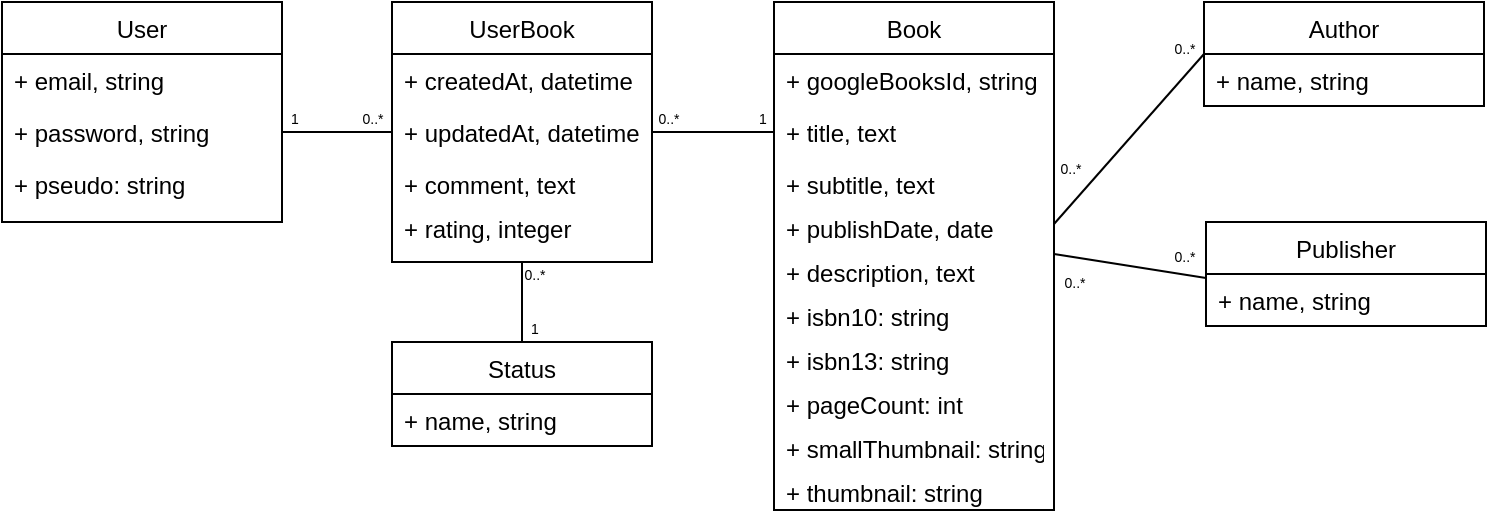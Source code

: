 <mxfile>
    <diagram id="mpNHXdHUBOE0vOj_oSmy" name="Page-1">
        <mxGraphModel dx="1191" dy="450" grid="1" gridSize="10" guides="1" tooltips="1" connect="1" arrows="1" fold="1" page="1" pageScale="1" pageWidth="827" pageHeight="1169" math="0" shadow="0">
            <root>
                <mxCell id="0"/>
                <mxCell id="1" parent="0"/>
                <mxCell id="2" value="User" style="swimlane;fontStyle=0;childLayout=stackLayout;horizontal=1;startSize=26;fillColor=none;horizontalStack=0;resizeParent=1;resizeParentMax=0;resizeLast=0;collapsible=1;marginBottom=0;" vertex="1" parent="1">
                    <mxGeometry x="27" y="30" width="140" height="110" as="geometry"/>
                </mxCell>
                <mxCell id="3" value="+ email, string" style="text;strokeColor=none;fillColor=none;align=left;verticalAlign=top;spacingLeft=4;spacingRight=4;overflow=hidden;rotatable=0;points=[[0,0.5],[1,0.5]];portConstraint=eastwest;" vertex="1" parent="2">
                    <mxGeometry y="26" width="140" height="26" as="geometry"/>
                </mxCell>
                <mxCell id="4" value="+ password, string" style="text;strokeColor=none;fillColor=none;align=left;verticalAlign=top;spacingLeft=4;spacingRight=4;overflow=hidden;rotatable=0;points=[[0,0.5],[1,0.5]];portConstraint=eastwest;" vertex="1" parent="2">
                    <mxGeometry y="52" width="140" height="26" as="geometry"/>
                </mxCell>
                <mxCell id="5" value="+ pseudo: string" style="text;strokeColor=none;fillColor=none;align=left;verticalAlign=top;spacingLeft=4;spacingRight=4;overflow=hidden;rotatable=0;points=[[0,0.5],[1,0.5]];portConstraint=eastwest;" vertex="1" parent="2">
                    <mxGeometry y="78" width="140" height="32" as="geometry"/>
                </mxCell>
                <mxCell id="6" value="UserBook" style="swimlane;fontStyle=0;childLayout=stackLayout;horizontal=1;startSize=26;fillColor=none;horizontalStack=0;resizeParent=1;resizeParentMax=0;resizeLast=0;collapsible=1;marginBottom=0;" vertex="1" parent="1">
                    <mxGeometry x="222" y="30" width="130" height="130" as="geometry"/>
                </mxCell>
                <mxCell id="7" value="+ createdAt, datetime" style="text;strokeColor=none;fillColor=none;align=left;verticalAlign=top;spacingLeft=4;spacingRight=4;overflow=hidden;rotatable=0;points=[[0,0.5],[1,0.5]];portConstraint=eastwest;" vertex="1" parent="6">
                    <mxGeometry y="26" width="130" height="26" as="geometry"/>
                </mxCell>
                <mxCell id="8" value="+ updatedAt, datetime" style="text;strokeColor=none;fillColor=none;align=left;verticalAlign=top;spacingLeft=4;spacingRight=4;overflow=hidden;rotatable=0;points=[[0,0.5],[1,0.5]];portConstraint=eastwest;" vertex="1" parent="6">
                    <mxGeometry y="52" width="130" height="26" as="geometry"/>
                </mxCell>
                <mxCell id="9" value="+ comment, text" style="text;strokeColor=none;fillColor=none;align=left;verticalAlign=top;spacingLeft=4;spacingRight=4;overflow=hidden;rotatable=0;points=[[0,0.5],[1,0.5]];portConstraint=eastwest;" vertex="1" parent="6">
                    <mxGeometry y="78" width="130" height="22" as="geometry"/>
                </mxCell>
                <mxCell id="10" value="+ rating, integer" style="text;strokeColor=none;fillColor=none;align=left;verticalAlign=top;spacingLeft=4;spacingRight=4;overflow=hidden;rotatable=0;points=[[0,0.5],[1,0.5]];portConstraint=eastwest;" vertex="1" parent="6">
                    <mxGeometry y="100" width="130" height="30" as="geometry"/>
                </mxCell>
                <mxCell id="11" value="Status" style="swimlane;fontStyle=0;childLayout=stackLayout;horizontal=1;startSize=26;fillColor=none;horizontalStack=0;resizeParent=1;resizeParentMax=0;resizeLast=0;collapsible=1;marginBottom=0;" vertex="1" parent="1">
                    <mxGeometry x="222" y="200" width="130" height="52" as="geometry"/>
                </mxCell>
                <mxCell id="12" value="+ name, string" style="text;strokeColor=none;fillColor=none;align=left;verticalAlign=top;spacingLeft=4;spacingRight=4;overflow=hidden;rotatable=0;points=[[0,0.5],[1,0.5]];portConstraint=eastwest;" vertex="1" parent="11">
                    <mxGeometry y="26" width="130" height="26" as="geometry"/>
                </mxCell>
                <mxCell id="16" value="Book" style="swimlane;fontStyle=0;childLayout=stackLayout;horizontal=1;startSize=26;fillColor=none;horizontalStack=0;resizeParent=1;resizeParentMax=0;resizeLast=0;collapsible=1;marginBottom=0;" vertex="1" parent="1">
                    <mxGeometry x="413" y="30" width="140" height="254" as="geometry"/>
                </mxCell>
                <mxCell id="17" value="+ googleBooksId, string" style="text;strokeColor=none;fillColor=none;align=left;verticalAlign=top;spacingLeft=4;spacingRight=4;overflow=hidden;rotatable=0;points=[[0,0.5],[1,0.5]];portConstraint=eastwest;" vertex="1" parent="16">
                    <mxGeometry y="26" width="140" height="26" as="geometry"/>
                </mxCell>
                <mxCell id="18" value="+ title, text" style="text;strokeColor=none;fillColor=none;align=left;verticalAlign=top;spacingLeft=4;spacingRight=4;overflow=hidden;rotatable=0;points=[[0,0.5],[1,0.5]];portConstraint=eastwest;" vertex="1" parent="16">
                    <mxGeometry y="52" width="140" height="26" as="geometry"/>
                </mxCell>
                <mxCell id="19" value="+ subtitle, text" style="text;strokeColor=none;fillColor=none;align=left;verticalAlign=top;spacingLeft=4;spacingRight=4;overflow=hidden;rotatable=0;points=[[0,0.5],[1,0.5]];portConstraint=eastwest;" vertex="1" parent="16">
                    <mxGeometry y="78" width="140" height="22" as="geometry"/>
                </mxCell>
                <mxCell id="20" value="+ publishDate, date" style="text;strokeColor=none;fillColor=none;align=left;verticalAlign=top;spacingLeft=4;spacingRight=4;overflow=hidden;rotatable=0;points=[[0,0.5],[1,0.5]];portConstraint=eastwest;" vertex="1" parent="16">
                    <mxGeometry y="100" width="140" height="22" as="geometry"/>
                </mxCell>
                <mxCell id="23" value="+ description, text" style="text;strokeColor=none;fillColor=none;align=left;verticalAlign=top;spacingLeft=4;spacingRight=4;overflow=hidden;rotatable=0;points=[[0,0.5],[1,0.5]];portConstraint=eastwest;" vertex="1" parent="16">
                    <mxGeometry y="122" width="140" height="22" as="geometry"/>
                </mxCell>
                <mxCell id="22" value="+ isbn10: string" style="text;strokeColor=none;fillColor=none;align=left;verticalAlign=top;spacingLeft=4;spacingRight=4;overflow=hidden;rotatable=0;points=[[0,0.5],[1,0.5]];portConstraint=eastwest;" vertex="1" parent="16">
                    <mxGeometry y="144" width="140" height="22" as="geometry"/>
                </mxCell>
                <mxCell id="24" value="+ isbn13: string" style="text;strokeColor=none;fillColor=none;align=left;verticalAlign=top;spacingLeft=4;spacingRight=4;overflow=hidden;rotatable=0;points=[[0,0.5],[1,0.5]];portConstraint=eastwest;" vertex="1" parent="16">
                    <mxGeometry y="166" width="140" height="22" as="geometry"/>
                </mxCell>
                <mxCell id="25" value="+ pageCount: int" style="text;strokeColor=none;fillColor=none;align=left;verticalAlign=top;spacingLeft=4;spacingRight=4;overflow=hidden;rotatable=0;points=[[0,0.5],[1,0.5]];portConstraint=eastwest;" vertex="1" parent="16">
                    <mxGeometry y="188" width="140" height="22" as="geometry"/>
                </mxCell>
                <mxCell id="26" value="+ smallThumbnail: string" style="text;strokeColor=none;fillColor=none;align=left;verticalAlign=top;spacingLeft=4;spacingRight=4;overflow=hidden;rotatable=0;points=[[0,0.5],[1,0.5]];portConstraint=eastwest;" vertex="1" parent="16">
                    <mxGeometry y="210" width="140" height="22" as="geometry"/>
                </mxCell>
                <mxCell id="21" value="+ thumbnail: string" style="text;strokeColor=none;fillColor=none;align=left;verticalAlign=top;spacingLeft=4;spacingRight=4;overflow=hidden;rotatable=0;points=[[0,0.5],[1,0.5]];portConstraint=eastwest;" vertex="1" parent="16">
                    <mxGeometry y="232" width="140" height="22" as="geometry"/>
                </mxCell>
                <mxCell id="46" style="edgeStyle=none;html=1;exitX=0;exitY=0.5;exitDx=0;exitDy=0;entryX=1;entryY=0.5;entryDx=0;entryDy=0;fontSize=7;endArrow=none;endFill=0;" edge="1" parent="1" source="27" target="20">
                    <mxGeometry relative="1" as="geometry"/>
                </mxCell>
                <mxCell id="47" value="0..*" style="edgeLabel;html=1;align=center;verticalAlign=middle;resizable=0;points=[];fontSize=7;" vertex="1" connectable="0" parent="46">
                    <mxGeometry x="0.588" y="-3" relative="1" as="geometry">
                        <mxPoint x="-5" y="-8" as="offset"/>
                    </mxGeometry>
                </mxCell>
                <mxCell id="48" value="0..*" style="edgeLabel;html=1;align=center;verticalAlign=middle;resizable=0;points=[];fontSize=7;" vertex="1" connectable="0" parent="46">
                    <mxGeometry x="-0.839" relative="1" as="geometry">
                        <mxPoint x="-4" y="-9" as="offset"/>
                    </mxGeometry>
                </mxCell>
                <mxCell id="27" value="Author" style="swimlane;fontStyle=0;childLayout=stackLayout;horizontal=1;startSize=26;fillColor=none;horizontalStack=0;resizeParent=1;resizeParentMax=0;resizeLast=0;collapsible=1;marginBottom=0;" vertex="1" parent="1">
                    <mxGeometry x="628" y="30" width="140" height="52" as="geometry"/>
                </mxCell>
                <mxCell id="28" value="+ name, string" style="text;strokeColor=none;fillColor=none;align=left;verticalAlign=top;spacingLeft=4;spacingRight=4;overflow=hidden;rotatable=0;points=[[0,0.5],[1,0.5]];portConstraint=eastwest;" vertex="1" parent="27">
                    <mxGeometry y="26" width="140" height="26" as="geometry"/>
                </mxCell>
                <mxCell id="29" value="Publisher" style="swimlane;fontStyle=0;childLayout=stackLayout;horizontal=1;startSize=26;fillColor=none;horizontalStack=0;resizeParent=1;resizeParentMax=0;resizeLast=0;collapsible=1;marginBottom=0;" vertex="1" parent="1">
                    <mxGeometry x="629" y="140" width="140" height="52" as="geometry"/>
                </mxCell>
                <mxCell id="30" value="+ name, string" style="text;strokeColor=none;fillColor=none;align=left;verticalAlign=top;spacingLeft=4;spacingRight=4;overflow=hidden;rotatable=0;points=[[0,0.5],[1,0.5]];portConstraint=eastwest;" vertex="1" parent="29">
                    <mxGeometry y="26" width="140" height="26" as="geometry"/>
                </mxCell>
                <mxCell id="34" style="edgeStyle=none;html=1;exitX=1;exitY=0.5;exitDx=0;exitDy=0;entryX=0;entryY=0.5;entryDx=0;entryDy=0;endArrow=none;endFill=0;" edge="1" parent="1" source="8" target="18">
                    <mxGeometry relative="1" as="geometry"/>
                </mxCell>
                <mxCell id="38" value="0..*" style="edgeLabel;html=1;align=center;verticalAlign=middle;resizable=0;points=[];fontSize=7;" vertex="1" connectable="0" parent="34">
                    <mxGeometry x="-0.817" relative="1" as="geometry">
                        <mxPoint x="2" y="-6" as="offset"/>
                    </mxGeometry>
                </mxCell>
                <mxCell id="39" value="1" style="edgeLabel;html=1;align=center;verticalAlign=middle;resizable=0;points=[];fontSize=7;" vertex="1" connectable="0" parent="34">
                    <mxGeometry x="0.783" relative="1" as="geometry">
                        <mxPoint y="-6" as="offset"/>
                    </mxGeometry>
                </mxCell>
                <mxCell id="31" value="" style="endArrow=none;endFill=0;endSize=24;html=1;exitX=1;exitY=0.5;exitDx=0;exitDy=0;entryX=0;entryY=0.5;entryDx=0;entryDy=0;align=center;fontSize=8;" edge="1" parent="1" source="4" target="8">
                    <mxGeometry width="160" relative="1" as="geometry">
                        <mxPoint x="310" y="180" as="sourcePoint"/>
                        <mxPoint x="470" y="180" as="targetPoint"/>
                    </mxGeometry>
                </mxCell>
                <mxCell id="35" value="&lt;span style=&quot;font-size: 7px;&quot;&gt;1&lt;/span&gt;" style="edgeLabel;html=1;align=center;verticalAlign=middle;resizable=0;points=[];" vertex="1" connectable="0" parent="31">
                    <mxGeometry x="-0.095" relative="1" as="geometry">
                        <mxPoint x="-19" y="-8" as="offset"/>
                    </mxGeometry>
                </mxCell>
                <mxCell id="36" value="&lt;span style=&quot;font-size: 7px;&quot;&gt;0..*&lt;/span&gt;" style="edgeLabel;html=1;align=center;verticalAlign=middle;resizable=0;points=[];" vertex="1" connectable="0" parent="1">
                    <mxGeometry x="212.0" y="88" as="geometry">
                        <mxPoint y="-1" as="offset"/>
                    </mxGeometry>
                </mxCell>
                <mxCell id="41" value="" style="endArrow=none;html=1;fontSize=7;entryX=0.5;entryY=0;entryDx=0;entryDy=0;exitX=0.5;exitY=0.993;exitDx=0;exitDy=0;exitPerimeter=0;" edge="1" parent="1" source="10" target="11">
                    <mxGeometry relative="1" as="geometry">
                        <mxPoint x="240" y="160" as="sourcePoint"/>
                        <mxPoint x="400" y="160" as="targetPoint"/>
                    </mxGeometry>
                </mxCell>
                <mxCell id="44" value="1" style="edgeLabel;html=1;align=center;verticalAlign=middle;resizable=0;points=[];fontSize=7;" vertex="1" connectable="0" parent="41">
                    <mxGeometry x="0.689" y="-1" relative="1" as="geometry">
                        <mxPoint x="7" as="offset"/>
                    </mxGeometry>
                </mxCell>
                <mxCell id="45" value="0..*" style="edgeLabel;html=1;align=center;verticalAlign=middle;resizable=0;points=[];fontSize=7;" vertex="1" connectable="0" parent="41">
                    <mxGeometry x="-0.77" y="-1" relative="1" as="geometry">
                        <mxPoint x="7" y="2" as="offset"/>
                    </mxGeometry>
                </mxCell>
                <mxCell id="49" value="" style="edgeStyle=none;html=1;fontSize=7;endArrow=none;endFill=0;entryX=1;entryY=0.181;entryDx=0;entryDy=0;entryPerimeter=0;" edge="1" parent="1" source="30" target="23">
                    <mxGeometry relative="1" as="geometry"/>
                </mxCell>
                <mxCell id="50" value="0..*" style="edgeLabel;html=1;align=center;verticalAlign=middle;resizable=0;points=[];fontSize=7;" vertex="1" connectable="0" parent="49">
                    <mxGeometry x="-0.76" relative="1" as="geometry">
                        <mxPoint x="-2" y="-9" as="offset"/>
                    </mxGeometry>
                </mxCell>
                <mxCell id="51" value="0..*" style="edgeLabel;html=1;align=center;verticalAlign=middle;resizable=0;points=[];fontSize=7;" vertex="1" connectable="0" parent="49">
                    <mxGeometry x="0.852" y="-2" relative="1" as="geometry">
                        <mxPoint x="4" y="16" as="offset"/>
                    </mxGeometry>
                </mxCell>
            </root>
        </mxGraphModel>
    </diagram>
</mxfile>